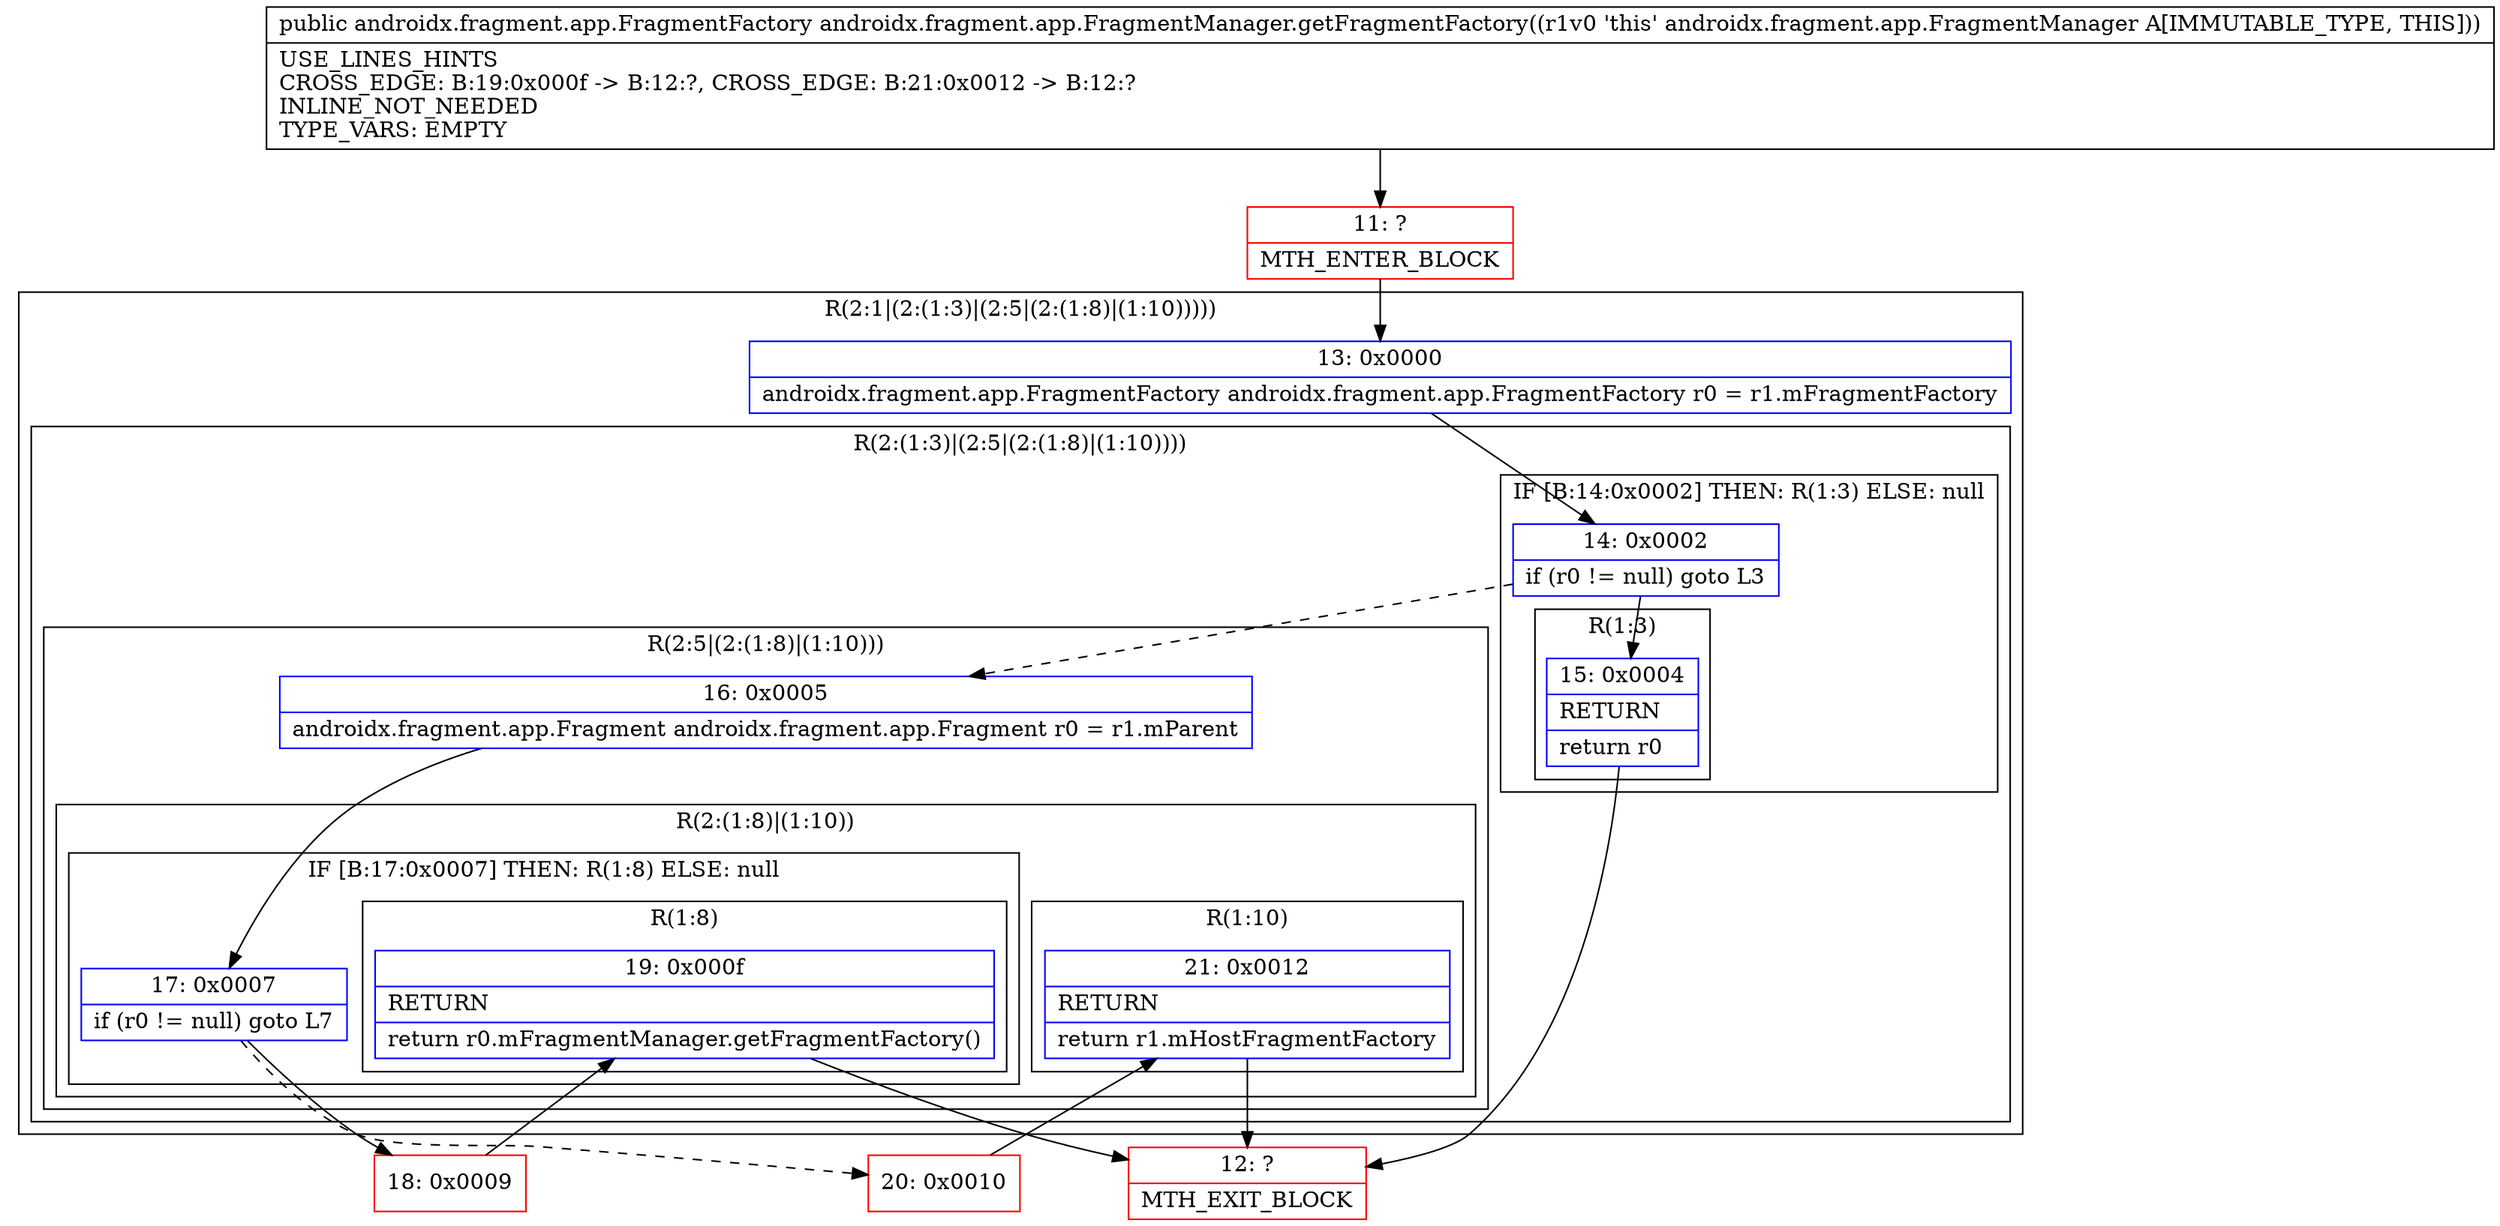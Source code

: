 digraph "CFG forandroidx.fragment.app.FragmentManager.getFragmentFactory()Landroidx\/fragment\/app\/FragmentFactory;" {
subgraph cluster_Region_899552722 {
label = "R(2:1|(2:(1:3)|(2:5|(2:(1:8)|(1:10)))))";
node [shape=record,color=blue];
Node_13 [shape=record,label="{13\:\ 0x0000|androidx.fragment.app.FragmentFactory androidx.fragment.app.FragmentFactory r0 = r1.mFragmentFactory\l}"];
subgraph cluster_Region_1351925264 {
label = "R(2:(1:3)|(2:5|(2:(1:8)|(1:10))))";
node [shape=record,color=blue];
subgraph cluster_IfRegion_2137918026 {
label = "IF [B:14:0x0002] THEN: R(1:3) ELSE: null";
node [shape=record,color=blue];
Node_14 [shape=record,label="{14\:\ 0x0002|if (r0 != null) goto L3\l}"];
subgraph cluster_Region_1626753802 {
label = "R(1:3)";
node [shape=record,color=blue];
Node_15 [shape=record,label="{15\:\ 0x0004|RETURN\l|return r0\l}"];
}
}
subgraph cluster_Region_1401361560 {
label = "R(2:5|(2:(1:8)|(1:10)))";
node [shape=record,color=blue];
Node_16 [shape=record,label="{16\:\ 0x0005|androidx.fragment.app.Fragment androidx.fragment.app.Fragment r0 = r1.mParent\l}"];
subgraph cluster_Region_1945597569 {
label = "R(2:(1:8)|(1:10))";
node [shape=record,color=blue];
subgraph cluster_IfRegion_376617919 {
label = "IF [B:17:0x0007] THEN: R(1:8) ELSE: null";
node [shape=record,color=blue];
Node_17 [shape=record,label="{17\:\ 0x0007|if (r0 != null) goto L7\l}"];
subgraph cluster_Region_432136033 {
label = "R(1:8)";
node [shape=record,color=blue];
Node_19 [shape=record,label="{19\:\ 0x000f|RETURN\l|return r0.mFragmentManager.getFragmentFactory()\l}"];
}
}
subgraph cluster_Region_151228793 {
label = "R(1:10)";
node [shape=record,color=blue];
Node_21 [shape=record,label="{21\:\ 0x0012|RETURN\l|return r1.mHostFragmentFactory\l}"];
}
}
}
}
}
Node_11 [shape=record,color=red,label="{11\:\ ?|MTH_ENTER_BLOCK\l}"];
Node_12 [shape=record,color=red,label="{12\:\ ?|MTH_EXIT_BLOCK\l}"];
Node_18 [shape=record,color=red,label="{18\:\ 0x0009}"];
Node_20 [shape=record,color=red,label="{20\:\ 0x0010}"];
MethodNode[shape=record,label="{public androidx.fragment.app.FragmentFactory androidx.fragment.app.FragmentManager.getFragmentFactory((r1v0 'this' androidx.fragment.app.FragmentManager A[IMMUTABLE_TYPE, THIS]))  | USE_LINES_HINTS\lCROSS_EDGE: B:19:0x000f \-\> B:12:?, CROSS_EDGE: B:21:0x0012 \-\> B:12:?\lINLINE_NOT_NEEDED\lTYPE_VARS: EMPTY\l}"];
MethodNode -> Node_11;Node_13 -> Node_14;
Node_14 -> Node_15;
Node_14 -> Node_16[style=dashed];
Node_15 -> Node_12;
Node_16 -> Node_17;
Node_17 -> Node_18;
Node_17 -> Node_20[style=dashed];
Node_19 -> Node_12;
Node_21 -> Node_12;
Node_11 -> Node_13;
Node_18 -> Node_19;
Node_20 -> Node_21;
}

